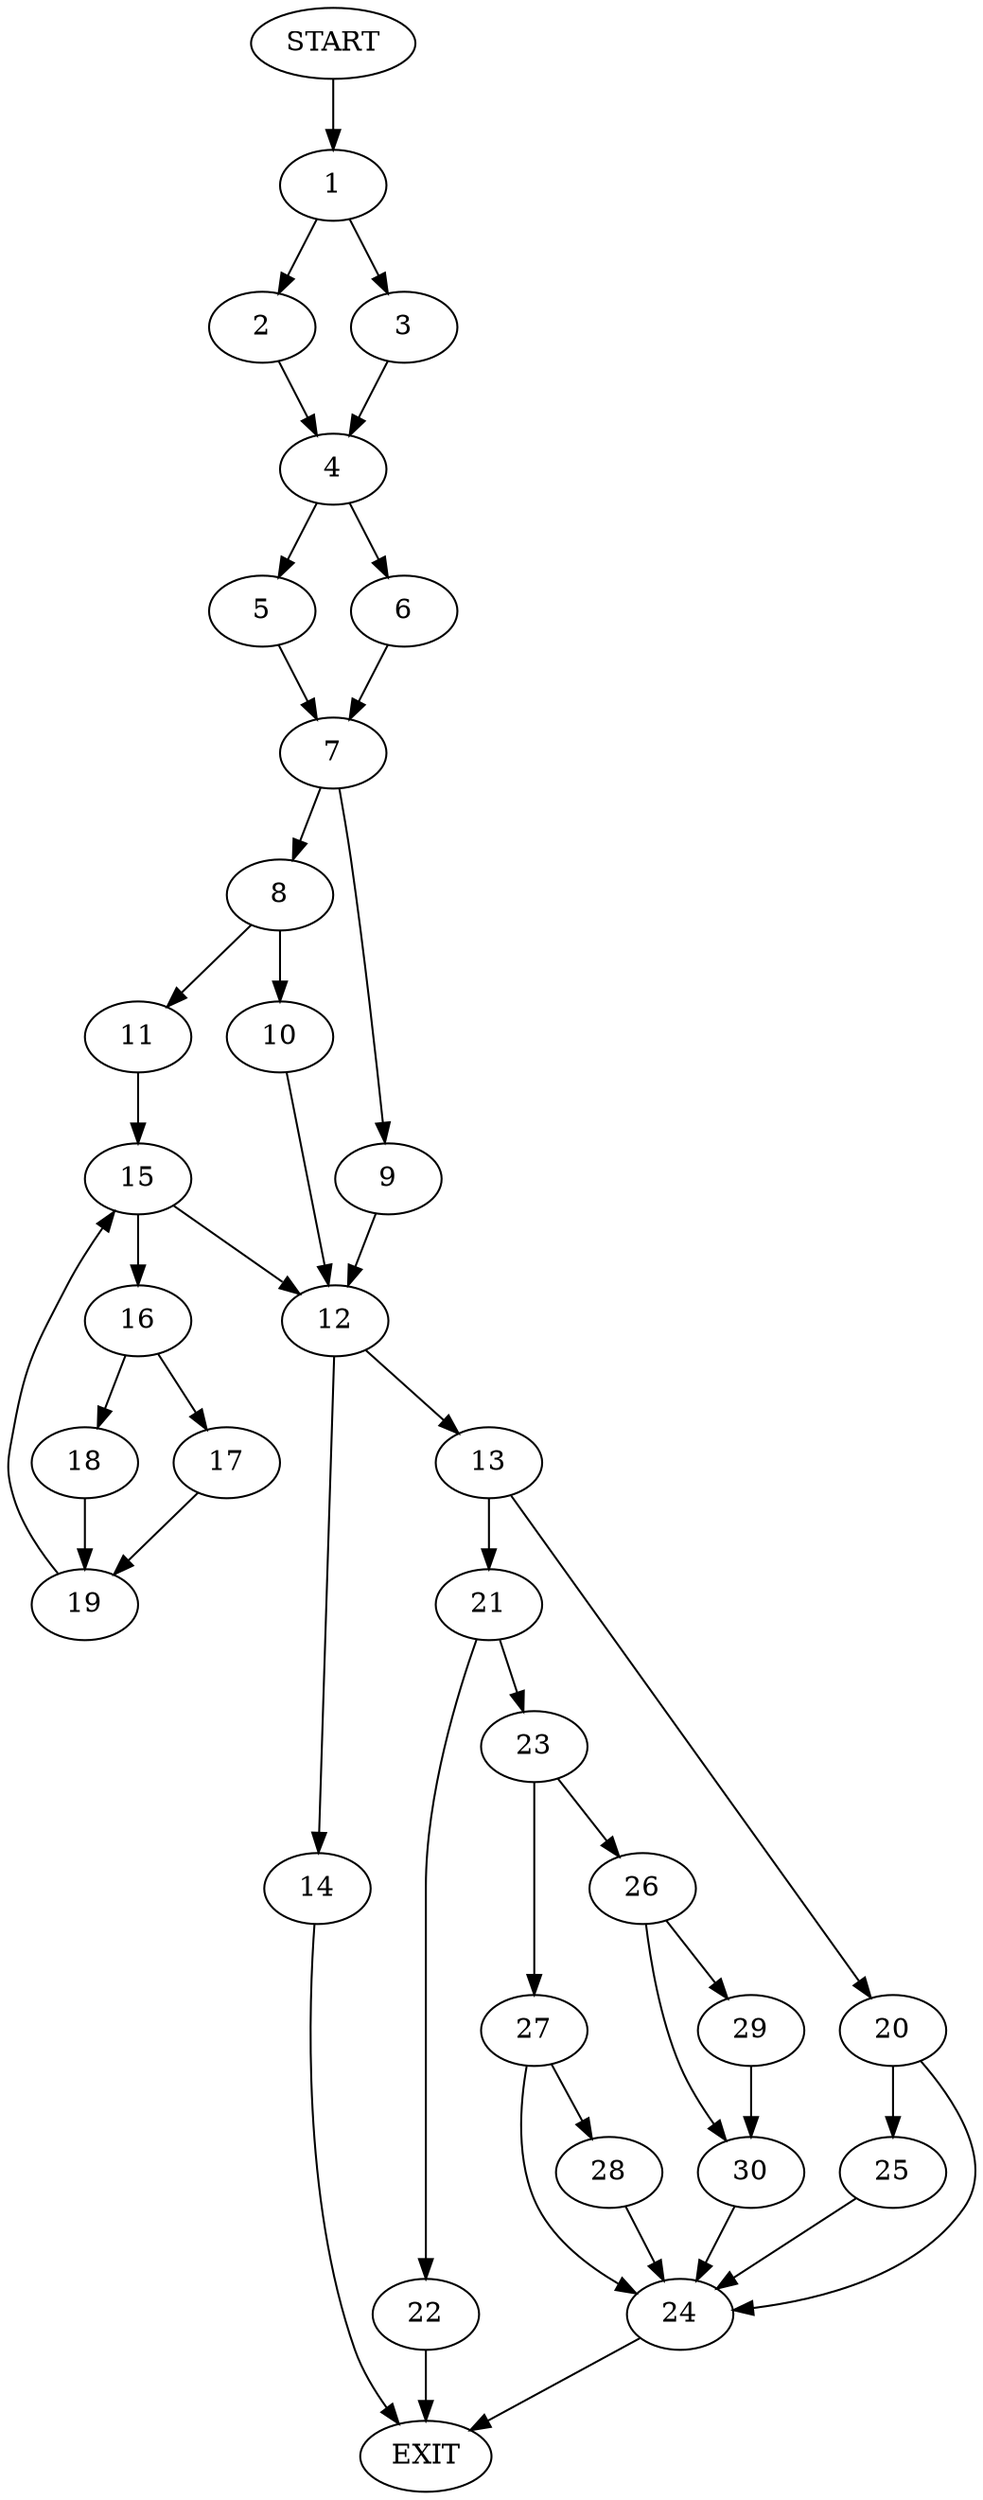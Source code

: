 digraph {
0 [label="START"]
31 [label="EXIT"]
0 -> 1
1 -> 2
1 -> 3
2 -> 4
3 -> 4
4 -> 5
4 -> 6
6 -> 7
5 -> 7
7 -> 8
7 -> 9
8 -> 10
8 -> 11
9 -> 12
12 -> 13
12 -> 14
11 -> 15
10 -> 12
15 -> 12
15 -> 16
16 -> 17
16 -> 18
18 -> 19
17 -> 19
19 -> 15
14 -> 31
13 -> 20
13 -> 21
21 -> 22
21 -> 23
20 -> 24
20 -> 25
24 -> 31
25 -> 24
23 -> 26
23 -> 27
22 -> 31
27 -> 24
27 -> 28
26 -> 29
26 -> 30
30 -> 24
29 -> 30
28 -> 24
}
